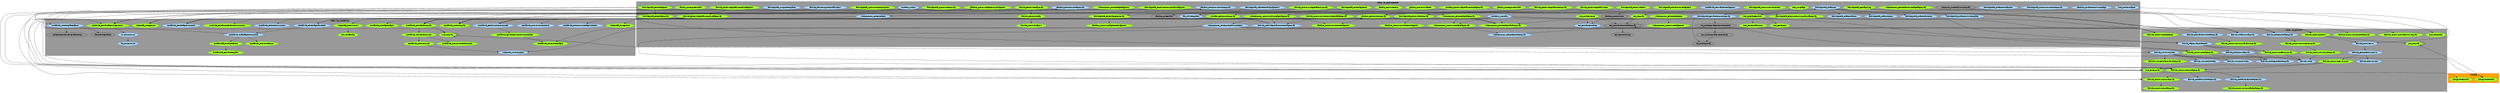digraph "dot_FromArray" {	graph [		clusterrank="true"		size="31.2500,31.2500"	];		subgraph "pf" {		node [];			n105 [label="construct_SummarySourceArray" URL="construct_SummarySourceArray%2Cpf%2Cstack+%22lib_FedWikiPedia%22%2C1"];		n92 [label="sandbox_GetExtract" URL="sandbox_GetExtract%2Cpf%2Cstack+%22lib_FedWikiPedia%22%2C1"];		n113 [label="_lastNestedBracket" URL="_lastNestedBracket%2Cpf%2Cstack+%22lib_MediaWiki%22%2C1"];		n62 [label="sandbox_GetRevision" URL="sandbox_GetRevision%2Cpf%2Cstack+%22lib_FedWikiPedia%22%2C1"];		n15 [label="xml_EncodeString" URL="xml_EncodeString%2Cpf%2Cstack+%22lib_FedWikiPedia%22%2C1"];		n14 [label="xml_ConvertXMLNodeToArray" URL="xml_ConvertXMLNodeToArray%2Cpf%2Cstack+%22lib_FedWikiPedia%22%2C1"];		n114 [label="_letsFindNestedStartBracketNum" URL="_letsFindNestedStartBracketNum%2Cpf%2Cstack+%22lib_MediaWiki%22%2C1"];	}		subgraph "pc" {		node [];			n44 [label="toc_LookupArrayFromDotNum" URL="toc_LookupArrayFromDotNum%2Cpc%2Cstack+%22lib_FedWikiPedia%22%2C1"];		n11 [label="toc_LookupArrayFromSectionTitle" URL="toc_LookupArrayFromSectionTitle%2Cpc%2Cstack+%22lib_FedWikiPedia%22%2C1"];		n10 [label="toc_LookupArray" URL="toc_LookupArray%2Cpc%2Cstack+%22lib_FedWikiPedia%22%2C1"];	}		subgraph "c" {		node [fillcolor="LightBlue", style="filled", color="Blue"];			n29 [label="restbase_Summary" URL="restbase_Summary%2Cc%2Cstack+%22lib_FedWikiPedia%22%2C1"];		n115 [label="fedwiki_AddWikipediaSectionToPageArray" URL="fedwiki_AddWikipediaSectionToPageArray%2Cc%2Cstack+%22lib_FedWikiPedia%22%2C1"];		n116 [label="mediawiki_ConvertSectionTitle" URL="mediawiki_ConvertSectionTitle%2Cc%2Cstack+%22lib_MediaWiki%22%2C1"];		n98 [label="sandbox_ArrayDeconstructImage" URL="sandbox_ArrayDeconstructImage%2Cc%2Cstack+%22lib_FedWikiPedia%22%2C1"];		n8 [label="fedwikipedia_CleanCitations" URL="fedwikipedia_CleanCitations%2Cc%2Cstack+%22lib_FedWikiPedia%22%2C1"];		n9 [label="fedwikipedia_ExtractTocLookupArray" URL="fedwikipedia_ExtractTocLookupArray%2Cc%2Cstack+%22lib_FedWikiPedia%22%2C1"];		n126 [label="mediawiki_DeleteFirstSection" URL="mediawiki_DeleteFirstSection%2Cc%2Cstack+%22lib_MediaWiki%22%2C1"];		n107 [label="fedwikipedia_ConstructSectionTocArray" URL="fedwikipedia_ConstructSectionTocArray%2Cc%2Cstack+%22lib_FedWikiPedia%22%2C1"];		n125 [label="fedwikipedia_CleanInternalLinks" URL="fedwikipedia_CleanInternalLinks%2Cc%2Cstack+%22lib_FedWikiPedia%22%2C1"];		n78 [label="fedwiki_AddParagraphToPageArray" URL="fedwiki_AddParagraphToPageArray%2Cc%2Cstack+%22lib_Fedwiki%22%2C1"];		n101 [label="html_FetchScraped" URL="html_FetchScraped%2Cc%2Cstack+%22lib_FedWikiPedia%22%2C1"];		n59 [label="url_Deconstruct" URL="url_Deconstruct%2Cc%2Cstack+%22lib_MediaWiki%22%2C1"];		n122 [label="fedwiki_AddMarkdownToPageArray" URL="fedwiki_AddMarkdownToPageArray%2Cc%2Cstack+%22lib_Fedwiki%22%2C1"];		n138 [label="fedwiki_ParseDroppedmediaWikiUrl" URL="fedwiki_ParseDroppedmediaWikiUrl%2Cc%2Cstack+%22lib_FedWikiPedia%22%2C1"];		n60 [label="file_Deconstruct" URL="file_Deconstruct%2Cc%2Cstack+%22lib_MediaWiki%22%2C1"];		n58 [label="wikipedia_SetUserAgent" URL="wikipedia_SetUserAgent%2Cc%2Cstack+%22lib_MediaWiki%22%2C1"];		n42 [label="fedwiki_ReturnError" URL="fedwiki_ReturnError%2Cc%2Cstack+%22lib_Fedwiki%22%2C1"];		n43 [label="sandbox_DeconstructPageArray" URL="sandbox_DeconstructPageArray%2Cc%2Cstack+%22lib_FedWikiPedia%22%2C1"];		n118 [label="wikicommons_AddImageToPageArray" URL="wikicommons_AddImageToPageArray%2Cc%2Cstack+%22lib_FedWikiPedia%22%2C1"];		n119 [label="fedwikipedia_CleanSeeAlso" URL="fedwikipedia_CleanSeeAlso%2Cc%2Cstack+%22lib_FedWikiPedia%22%2C1"];		n75 [label="fedwikipedia_CleanLine" URL="fedwikipedia_CleanLine%2Cc%2Cstack+%22lib_FedWikiPedia%22%2C1"];		n52 [label="mediawiki_CleanPageDescription" URL="mediawiki_CleanPageDescription%2Cc%2Cstack+%22lib_MediaWiki%22%2C1"];		n130 [label="fedwiki_StoryDeleteItem" URL="fedwiki_StoryDeleteItem%2Cc%2Cstack+%22lib_Fedwiki%22%2C1"];		n55 [label="file_SaveTempText" URL="file_SaveTempText%2Cc%2Cstack+%22lib_FedWikiPedia%22%2C1"];		n80 [label="fedwikipedia_CleanReferences" URL="fedwikipedia_CleanReferences%2Cc%2Cstack+%22lib_FedWikiPedia%22%2C1"];		n117 [label="mediawiki_DeconstructImageWikiText" URL="mediawiki_DeconstructImageWikiText%2Cc%2Cstack+%22lib_MediaWiki%22%2C1"];		n81 [label="fedwikipedia_MakeTextParagraphFirst" URL="fedwikipedia_MakeTextParagraphFirst%2Cc%2Cstack+%22lib_FedWikiPedia%22%2C1"];		n26 [label="fedwiki_AddToEndOfIndexArray" URL="fedwiki_AddToEndOfIndexArray%2Cc%2Cstack+%22lib_Fedwiki%22%2C1"];		n57 [label="wikicommons_FetchAndAddTwoImages" URL="wikicommons_FetchAndAddTwoImages%2Cc%2Cstack+%22lib_FedWikiPedia%22%2C1"];		n82 [label="fedwiki_MoveStoryItem" URL="fedwiki_MoveStoryItem%2Cc%2Cstack+%22lib_Fedwiki%22%2C1"];		n27 [label="fedwiki_AddToJournalArray" URL="fedwiki_AddToJournalArray%2Cc%2Cstack+%22lib_Fedwiki%22%2C1"];		n83 [label="fedwiki_AddFactoryToPageArray" URL="fedwiki_AddFactoryToPageArray%2Cc%2Cstack+%22lib_Fedwiki%22%2C1"];		n112 [label="mediawiki_SetTemplateOffsets" URL="mediawiki_SetTemplateOffsets%2Cc%2Cstack+%22lib_MediaWiki%22%2C1"];		n25 [label="fedwiki_PageArrayAddToEnd" URL="fedwiki_PageArrayAddToEnd%2Cc%2Cstack+%22lib_Fedwiki%22%2C1"];		n141 [label="fedwikipedia_CleanConvertTemplate" URL="fedwikipedia_CleanConvertTemplate%2Cc%2Cstack+%22lib_FedWikiPedia%22%2C1"];		n140 [label="fedwikipedia_StripAllTemplates" URL="fedwikipedia_StripAllTemplates%2Cc%2Cstack+%22lib_FedWikiPedia%22%2C1"];		n94 [label="fedwiki_AddHtmlToPageArray" URL="fedwiki_AddHtmlToPageArray%2Cc%2Cstack+%22lib_Fedwiki%22%2C1"];		n73 [label="wikicommons_AddAllImages" URL="wikicommons_AddAllImages%2Cc%2Cstack+%22lib_FedWikiPedia%22%2C1"];		n1 [label="mediawiki_TestSandboxFragment" URL="mediawiki_TestSandboxFragment%2Cc%2Cstack+%22lib_FedWikiPedia%22%2C1"];		n45 [label="xml_ExtractEncoding" URL="xml_ExtractEncoding%2Cc%2Cstack+%22lib_FedWikiPedia%22%2C1"];		n144 [label="restbase_Mobile" URL="restbase_Mobile%2Cc%2Cstack+%22lib_FedWikiPedia%22%2C1"];		n72 [label="sandbox_DeconstructSectionArray" URL="sandbox_DeconstructSectionArray%2Cc%2Cstack+%22lib_FedWikiPedia%22%2C1"];		n71 [label="mediawiki_FetchSectionQueryInfo" URL="mediawiki_FetchSectionQueryInfo%2Cc%2Cstack+%22lib_MediaWiki%22%2C1"];		n70 [label="fedwiki_ReturnJSON" URL="fedwiki_ReturnJSON%2Cc%2Cstack+%22lib_Fedwiki%22%2C1"];		n34 [label="mediawiki_FetchPageQueryInfo" URL="mediawiki_FetchPageQueryInfo%2Cc%2Cstack+%22lib_MediaWiki%22%2C1"];		n134 [label="fedwiki_CleanJournalArray" URL="fedwiki_CleanJournalArray%2Cc%2Cstack+%22lib_Fedwiki%22%2C1"];		n33 [label="mediawiki_FetchPageParseInfo" URL="mediawiki_FetchPageParseInfo%2Cc%2Cstack+%22lib_MediaWiki%22%2C1"];		n49 [label="fedwiki_SetID" URL="fedwiki_SetID%2Cc%2Cstack+%22lib_Fedwiki%22%2C1"];		n68 [label="fedwiki_ExitAndReturnError" URL="fedwiki_ExitAndReturnError%2Cc%2Cstack+%22lib_Fedwiki%22%2C1"];		n132 [label="fedwiki_StoryInsertItem" URL="fedwiki_StoryInsertItem%2Cc%2Cstack+%22lib_Fedwiki%22%2C1"];	}		subgraph "f" {		node [fillcolor="GreenYellow", style="filled", color="Green4"];			n69 [label="fedwiki_ConstructErrorJSON" URL="fedwiki_ConstructErrorJSON%2Cf%2Cstack+%22lib_Fedwiki%22%2C1"];		n86 [label="fedwikipedia_FetchSectionSummaryPageJson" URL="fedwikipedia_FetchSectionSummaryPageJson%2Cf%2Cstack+%22lib_FedWikiPedia%22%2C1"];		n133 [label="fedwiki_FetchWikipediaSectionArray" URL="fedwiki_FetchWikipediaSectionArray%2Cf%2Cstack+%22lib_FedWikiPedia%22%2C1"];		n30 [label="fedwiki_ConstructImageArray" URL="fedwiki_ConstructImageArray%2Cf%2Cstack+%22lib_Fedwiki%22%2C1"];		n99 [label="pandoc_ListExportFormats" URL="pandoc_ListExportFormats%2Cf%2Cstack+%22lib_FedWikiPedia%22%2C1"];		n104 [label="fedwikipedia_FetchWikiText" URL="fedwikipedia_FetchWikiText%2Cf%2Cstack+%22lib_FedWikiPedia%22%2C1"];		n79 [label="fedwiki_ConstructStoryParagraphArray" URL="fedwiki_ConstructStoryParagraphArray%2Cf%2Cstack+%22lib_Fedwiki%22%2C1"];		n106 [label="fedwiki_ConstructCreateSourceArray" URL="fedwiki_ConstructCreateSourceArray%2Cf%2Cstack+%22lib_Fedwiki%22%2C1"];		n124 [label="wikicommons_ConstructTwoImagePageArray" URL="wikicommons_ConstructTwoImagePageArray%2Cf%2Cstack+%22lib_FedWikiPedia%22%2C1"];		n4 [label="json_FromArray" URL="json_FromArray%2Cf%2Cstack+%22lib_Fedwiki%22%2C1"];		n40 [label="fedwikipedia_GetPageSlug" URL="fedwikipedia_GetPageSlug%2Cf%2Cstack+%22lib_FedWikiPedia%22%2C1"];		n123 [label="fedwiki_ConstructStoryMarkdownArray" URL="fedwiki_ConstructStoryMarkdownArray%2Cf%2Cstack+%22lib_Fedwiki%22%2C1"];		n19 [label="sandbox_ConstructPageHtmlFragment" URL="sandbox_ConstructPageHtmlFragment%2Cf%2Cstack+%22lib_FedWikiPedia%22%2C1"];		n5 [label="mediawiki_GetSandboxArray" URL="mediawiki_GetSandboxArray%2Cf%2Cstack+%22lib_MediaWiki%22%2C1"];		n41 [label="fedwiki_GetDroppedUrl" URL="fedwiki_GetDroppedUrl%2Cf%2Cstack+%22lib_Fedwiki%22%2C1"];		n18 [label="sandbox_FetchSectionArray" URL="sandbox_FetchSectionArray%2Cf%2Cstack+%22lib_FedWikiPedia%22%2C1"];		n6 [label="json_ToArray" URL="json_ToArray%2Cf%2Cstack+%22lib_MediaWiki%22%2C1"];		n121 [label="fedwiki_ConstructCreateArray" URL="fedwiki_ConstructCreateArray%2Cf%2Cstack+%22lib_Fedwiki%22%2C1"];		n139 [label="wikicommons_FetchImageHtml" URL="wikicommons_FetchImageHtml%2Cf%2Cstack+%22lib_FedWikiPedia%22%2C1"];		n21 [label="wikicommons_ConstructImagePageArray" URL="wikicommons_ConstructImagePageArray%2Cf%2Cstack+%22lib_FedWikiPedia%22%2C1"];		n39 [label="mediwiki_ExtractPageSlugFromUrl" URL="mediwiki_ExtractPageSlugFromUrl%2Cf%2Cstack+%22lib_MediaWiki%22%2C1"];		n61 [label="restbase_FetchSectionArray" URL="restbase_FetchSectionArray%2Cf%2Cstack+%22lib_FedWikiPedia%22%2C1"];		n96 [label="fedwikipedia_FetchPageHtmlArray" URL="fedwikipedia_FetchPageHtmlArray%2Cf%2Cstack+%22lib_FedWikiPedia%22%2C1"];		n120 [label="wikimedia_GetApiRoot" URL="wikimedia_GetApiRoot%2Cf%2Cstack+%22lib_MediaWiki%22%2C1"];		n38 [label="fedwikipedia_FetchPageArray" URL="fedwikipedia_FetchPageArray%2Cf%2Cstack+%22lib_FedWikiPedia%22%2C1"];		n66 [label="wikicommons_FetchBasicTwoImagePageArray" URL="wikicommons_FetchBasicTwoImagePageArray%2Cf%2Cstack+%22lib_FedWikiPedia%22%2C1"];		n91 [label="mediawiki_GetRestJSON" URL="mediawiki_GetRestJSON%2Cf%2Cstack+%22lib_MediaWiki%22%2C1"];		n37 [label="fedwikipedia_FetchPageJson" URL="fedwikipedia_FetchPageJson%2Cf%2Cstack+%22lib_FedWikiPedia%22%2C1"];		n67 [label="fedwiki_ConstructSimplePageArray" URL="fedwiki_ConstructSimplePageArray%2Cf%2Cstack+%22lib_Fedwiki%22%2C1"];		n90 [label="mediawiki_ConstructSandboxURL" URL="mediawiki_ConstructSandboxURL%2Cf%2Cstack+%22lib_MediaWiki%22%2C1"];		n36 [label="html_EntityList" URL="html_EntityList%2Cf%2Cstack+%22lib_FedWikiPedia%22%2C1"];		n64 [label="sandbox_ConstructWikiTextFragment" URL="sandbox_ConstructWikiTextFragment%2Cf%2Cstack+%22lib_FedWikiPedia%22%2C1"];		n93 [label="fedwiki_ConvertWikipediaQueryArray" URL="fedwiki_ConvertWikipediaQueryArray%2Cf%2Cstack+%22lib_FedWikiPedia%22%2C1"];		n35 [label="wikipedia_ConstructUrl" URL="wikipedia_ConstructUrl%2Cf%2Cstack+%22lib_MediaWiki%22%2C1"];		n65 [label="mergJSONEncode" URL="mergJSONEncode%2Cf%2CMissing%2C1"];		n77 [label="mediawikia_ExtractInfobox" URL="mediawikia_ExtractInfobox%2Cf%2Cstack+%22lib_MediaWiki%22%2C1"];		n76 [label="mediawiki_ConvertInfoBox" URL="mediawiki_ConvertInfoBox%2Cf%2Cstack+%22lib_MediaWiki%22%2C1"];		n50 [label="wikicommons_ConstructImageHtml" URL="wikicommons_ConstructImageHtml%2Cf%2Cstack+%22lib_FedWikiPedia%22%2C1"];		n53 [label="sandbox_ConstructSectionFragment" URL="sandbox_ConstructSectionFragment%2Cf%2Cstack+%22lib_FedWikiPedia%22%2C1"];		n109 [label="mediawikia_ExtractTemplate" URL="mediawikia_ExtractTemplate%2Cf%2Cstack+%22lib_MediaWiki%22%2C1"];		n74 [label="mediawiki_ListPageImages" URL="mediawiki_ListPageImages%2Cf%2Cstack+%22lib_MediaWiki%22%2C1"];		n12 [label="html_StripTags" URL="html_StripTags%2Cf%2Cstack+%22lib_FedWikiPedia%22%2C1"];		n87 [label="fedwikipedia_FetchSectionSummaryPageArray" URL="fedwikipedia_FetchSectionSummaryPageArray%2Cf%2Cstack+%22lib_FedWikiPedia%22%2C1"];		n108 [label="wikicommons_FetchImagePageJson" URL="wikicommons_FetchImagePageJson%2Cf%2Cstack+%22lib_FedWikiPedia%22%2C1"];		n129 [label="restbase_FetchWikipediaSectionPageArray" URL="restbase_FetchWikipediaSectionPageArray%2Cf%2Cstack+%22lib_FedWikiPedia%22%2C1"];		n131 [label="fedwiki_StoryExtractorderedIDArray" URL="fedwiki_StoryExtractorderedIDArray%2Cf%2Cstack+%22lib_Fedwiki%22%2C1"];		n54 [label="pandoc_ConvertHTML" URL="pandoc_ConvertHTML%2Cf%2Cstack+%22lib_FedWikiPedia%22%2C1"];		n128 [label="wikipedia_GetApiRoot" URL="wikipedia_GetApiRoot%2Cf%2Cstack+%22lib_MediaWiki%22%2C1"];		n110 [label="fedwiki_FetchSitemap" URL="fedwiki_FetchSitemap%2Cf%2Cstack+%22lib_FedWikiPedia%22%2C1"];		n127 [label="mediwiki_ExtractAndDeleteFirstSection" URL="mediwiki_ExtractAndDeleteFirstSection%2Cf%2Cstack+%22lib_MediaWiki%22%2C1"];		n111 [label="fedwikipedia_FetchPageHtml" URL="fedwikipedia_FetchPageHtml%2Cf%2Cstack+%22lib_FedWikiPedia%22%2C1"];		n56 [label="pandoc_ConvertWikiText" URL="pandoc_ConvertWikiText%2Cf%2Cstack+%22lib_FedWikiPedia%22%2C1"];		n24 [label="xml_ToArray" URL="xml_ToArray%2Cf%2Cstack+%22lib_FedWikiPedia%22%2C1"];		n22 [label="wikicommons_FetchImageSandboxArray" URL="wikicommons_FetchImageSandboxArray%2Cf%2Cstack+%22lib_FedWikiPedia%22%2C1"];		n95 [label="fedwikipedia_ConstructSectionTOC" URL="fedwikipedia_ConstructSectionTOC%2Cf%2Cstack+%22lib_FedWikiPedia%22%2C1"];		n100 [label="fedwikipedia_ConstructTocArray" URL="fedwikipedia_ConstructTocArray%2Cf%2Cstack+%22lib_FedWikiPedia%22%2C1"];		n23 [label="fedwikipedia_ExtractShortImageFile" URL="fedwikipedia_ExtractShortImageFile%2Cf%2Cstack+%22lib_FedWikiPedia%22%2C1"];		n63 [label="fedwikipedia_FetchWikiTextArray" URL="fedwikipedia_FetchWikiTextArray%2Cf%2Cstack+%22lib_FedWikiPedia%22%2C1"];		n103 [label="fedwiki_JsonSiteMapUrl" URL="fedwiki_JsonSiteMapUrl%2Cf%2Cstack+%22lib_FedWikiPedia%22%2C1"];		n20 [label="wikicommons_FetchImagePageArray" URL="wikicommons_FetchImagePageArray%2Cf%2Cstack+%22lib_FedWikiPedia%22%2C1"];		n143 [label="fedwikipedia_SplitSectionDescription" URL="fedwikipedia_SplitSectionDescription%2Cf%2Cstack+%22lib_FedWikiPedia%22%2C1"];		n7 [label="mediawiki_GetSandboxJSON" URL="mediawiki_GetSandboxJSON%2Cf%2Cstack+%22lib_MediaWiki%22%2C1"];		n97 [label="mergJSONDecode" URL="mergJSONDecode%2Cf%2CMissing%2C1"];		n102 [label="html_FetchTidy" URL="html_FetchTidy%2Cf%2Cstack+%22lib_Fedwiki%22%2C1"];		n142 [label="fedwiki_FetchSitemapArray" URL="fedwiki_FetchSitemapArray%2Cf%2Cstack+%22lib_FedWikiPedia%22%2C1"];		n145 [label="text_InitialCaps" URL="text_InitialCaps%2Cf%2Cstack+%22lib_MediaWiki%22%2C1"];		n88 [label="xml_ArrayFromID" URL="xml_ArrayFromID%2Cf%2Cstack+%22lib_FedWikiPedia%22%2C1"];		n2 [label="fedwiki_FetchWikipediaSummaryPageJson" URL="fedwiki_FetchWikipediaSummaryPageJson%2Cf%2Cstack+%22lib_FedWikiPedia%22%2C1"];		n46 [label="mediawiki_ExtractFirstInterestingImage" URL="mediawiki_ExtractFirstInterestingImage%2Cf%2Cstack+%22lib_MediaWiki%22%2C1"];		n89 [label="json_ToArray" URL="json_ToArray%2Cf%2Cstack+%22lib_Fedwiki%22%2C1"];		n136 [label="html_EntityCharNums" URL="html_EntityCharNums%2Cf%2Cstack+%22lib_FedWikiPedia%22%2C1"];		n17 [label="fedwiki_FetchWikipediaSection" URL="fedwiki_FetchWikipediaSection%2Cf%2Cstack+%22lib_FedWikiPedia%22%2C1"];		n3 [label="fedwiki_FetchWikipediaSummaryPageArray" URL="fedwiki_FetchWikipediaSummaryPageArray%2Cf%2Cstack+%22lib_FedWikiPedia%22%2C1"];		n47 [label="mediawiki_ListBuiltInImages" URL="mediawiki_ListBuiltInImages%2Cf%2Cstack+%22lib_MediaWiki%22%2C1"];		n137 [label="fedwiki_ConstructStoryHtmlArray" URL="fedwiki_ConstructStoryHtmlArray%2Cf%2Cstack+%22lib_Fedwiki%22%2C1"];		n16 [label="pandoc_ListInputFormats" URL="pandoc_ListInputFormats%2Cf%2Cstack+%22lib_FedWikiPedia%22%2C1"];		n48 [label="fedwiki_ConstructStoryItemArray" URL="fedwiki_ConstructStoryItemArray%2Cf%2Cstack+%22lib_Fedwiki%22%2C1"];		n51 [label="fedwiki_ConstructImageHtml" URL="fedwiki_ConstructImageHtml%2Cf%2Cstack+%22lib_Fedwiki%22%2C1"];		n84 [label="fedwiki_ConstructJournalArray" URL="fedwiki_ConstructJournalArray%2Cf%2Cstack+%22lib_Fedwiki%22%2C1"];		n135 [label="fedwiki_ConstructSectionWikipediaPageArray" URL="fedwiki_ConstructSectionWikipediaPageArray%2Cf%2Cstack+%22lib_FedWikiPedia%22%2C1"];		n32 [label="mediawiki_GetRestArray" URL="mediawiki_GetRestArray%2Cf%2Cstack+%22lib_MediaWiki%22%2C1"];		n28 [label="fedwiki_ConstructFactoryArray" URL="fedwiki_ConstructFactoryArray%2Cf%2Cstack+%22lib_Fedwiki%22%2C1"];		n85 [label="sandbox_ConstructPageQueryFragment" URL="sandbox_ConstructPageQueryFragment%2Cf%2Cstack+%22lib_FedWikiPedia%22%2C1"];		n13 [label="html_ReplaceEntities" URL="html_ReplaceEntities%2Cf%2Cstack+%22lib_FedWikiPedia%22%2C1"];		n31 [label="fedwiki_ConstructNewPageArray" URL="fedwiki_ConstructNewPageArray%2Cf%2Cstack+%22lib_Fedwiki%22%2C1"];	}		subgraph cluster1 {			label="Missing";			style=filled;			color=red;			fillcolor=orange;					n65; n97	}	subgraph cluster2 {			label="stack \"lib_Fedwiki\"";			style=filled;			color=grey60;			fillcolor=grey60;					n69; n30; n79; n106; n78; n4; n123; n41; n122; n42; n121; n67; n130; n131; n26; n82; n27; n83; n25; n94; n102; n89; n137; n70; n48; n134; n49; n51; n84; n28; n68; n132; n31	}	subgraph cluster3 {			label="stack \"lib_FedWikiPedia\"";			style=filled;			color=grey60;			fillcolor=grey60;					n29; n86; n133; n115; n99; n98; n8; n105; n9; n104; n107; n125; n124; n40; n101; n19; n138; n18; n139; n21; n43; n61; n96; n118; n38; n44; n66; n119; n37; n36; n64; n93; n92; n50; n75; n53; n12; n87; n108; n55; n80; n129; n54; n81; n110; n57; n111; n56; n24; n22; n141; n62; n95; n100; n23; n140; n63; n103; n20; n143; n142; n73; n1; n45; n15; n88; n144; n14; n2; n72; n136; n17; n3; n16; n11; n135; n10; n85; n13	}	subgraph cluster4 {			label="stack \"lib_MediaWiki\"";			style=filled;			color=grey60;			fillcolor=grey60;					n116; n126; n5; n59; n6; n60; n58; n39; n120; n91; n90; n35; n77; n76; n109; n74; n52; n117; n128; n127; n112; n113; n7; n145; n46; n71; n47; n34; n33; n32; n114	}		n54 -> n55;	n33 -> n52;	n33 -> n53;	n63 -> n5;	n63 -> n64;	n135 -> n115;	n135 -> n84;	n82 -> n26;	n82 -> n49;	n82 -> n130;	n82 -> n131;	n82 -> n132;	n14 -> n14;	n14 -> n15;	n96 -> n5;	n96 -> n19;	n24 -> n14;	n24 -> n45;	n69 -> n31;	n69 -> n4;	n71 -> n46;	n71 -> n72;	n71 -> n18;	n4 -> n65;	n20 -> n21;	n20 -> n22;	n59 -> n60;	n48 -> n49;	n21 -> n31;	n21 -> n118;	n142 -> n110;	n142 -> n6;	n37 -> n38;	n37 -> n4;	n37 -> n39;	n118 -> n94;	n86 -> n87;	n86 -> n4;	n18 -> n53;	n57 -> n30;	n57 -> n51;	n57 -> n25;	n57 -> n47;	n57 -> n58;	n87 -> n122;	n87 -> n134;	n87 -> n71;	n61 -> n32;	n17 -> n18;	n91 -> n58;	n40 -> n41;	n40 -> n42;	n40 -> n39;	n13 -> n136;	n13 -> n36;	n9 -> n10;	n9 -> n11;	n25 -> n26;	n25 -> n27;	n25 -> n28;	n12 -> n13;	n44 -> n10;	n5 -> n6;	n5 -> n7;	n129 -> n61;	n129 -> n124;	n138 -> n128;	n77 -> n109;	n110 -> n103;	n124 -> n115;	n124 -> n84;	n124 -> n57;	n2 -> n3;	n2 -> n4;	n105 -> n106;	n101 -> n102;	n52 -> n75;	n52 -> n76;	n52 -> n77;	n56 -> n55;	n95 -> n9;	n31 -> n83;	n31 -> n78;	n31 -> n84;	n66 -> n67;	n78 -> n79;	n133 -> n134;	n133 -> n135;	n133 -> n18;	n137 -> n48;	n41 -> n42;	n41 -> n89;	n73 -> n74;	n22 -> n5;	n22 -> n120;	n6 -> n6;	n6 -> n97;	n46 -> n47;	n139 -> n50;	n139 -> n22;	n7 -> n90;	n7 -> n91;	n140 -> n112;	n111 -> n96;	n111 -> n92;	n3 -> n33;	n3 -> n34;	n3 -> n35;	n144 -> n41;	n144 -> n32;	n144 -> n39;	n39 -> n59;	n88 -> n14;	n88 -> n45;	n28 -> n49;	n104 -> n63;	n104 -> n62;	n84 -> n121;	n35 -> n145;	n34 -> n85;	n34 -> n43;	n30 -> n49;	n81 -> n82;	n94 -> n137;	n11 -> n44;	n93 -> n94;	n93 -> n31;	n93 -> n73;	n27 -> n26;	n42 -> n68;	n68 -> n69;	n68 -> n70;	n115 -> n116;	n115 -> n117;	n23 -> n24;	n75 -> n8;	n75 -> n141;	n75 -> n80;	n75 -> n119;	n112 -> n113;	n112 -> n114;	n108 -> n4;	n108 -> n20;	n122 -> n123;	n38 -> n126;	n38 -> n127;	n38 -> n128;	n89 -> n89;	n89 -> n97;	n29 -> n30;	n29 -> n31;	n29 -> n25;	n29 -> n32;	n29 -> n21;	n29 -> n22;	n50 -> n51;}